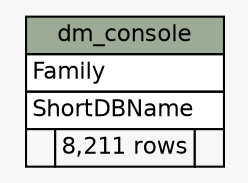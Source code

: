 // dot 2.2.1 on Windows 10 10.0
// SchemaSpy rev 590
digraph "dm_console" {
  graph [
    rankdir="RL"
    bgcolor="#f7f7f7"
    nodesep="0.18"
    ranksep="0.46"
    fontname="Helvetica"
    fontsize="11"
  ];
  node [
    fontname="Helvetica"
    fontsize="11"
    shape="plaintext"
  ];
  edge [
    arrowsize="0.8"
  ];
  "dm_console" [
    label=<
    <TABLE BORDER="0" CELLBORDER="1" CELLSPACING="0" BGCOLOR="#ffffff">
      <TR><TD COLSPAN="3" BGCOLOR="#9bab96" ALIGN="CENTER">dm_console</TD></TR>
      <TR><TD PORT="Family" COLSPAN="3" ALIGN="LEFT">Family</TD></TR>
      <TR><TD PORT="ShortDBName" COLSPAN="3" ALIGN="LEFT">ShortDBName</TD></TR>
      <TR><TD ALIGN="LEFT" BGCOLOR="#f7f7f7">  </TD><TD ALIGN="RIGHT" BGCOLOR="#f7f7f7">8,211 rows</TD><TD ALIGN="RIGHT" BGCOLOR="#f7f7f7">  </TD></TR>
    </TABLE>>
    URL="tables/dm_console.html"
    tooltip="dm_console"
  ];
}
